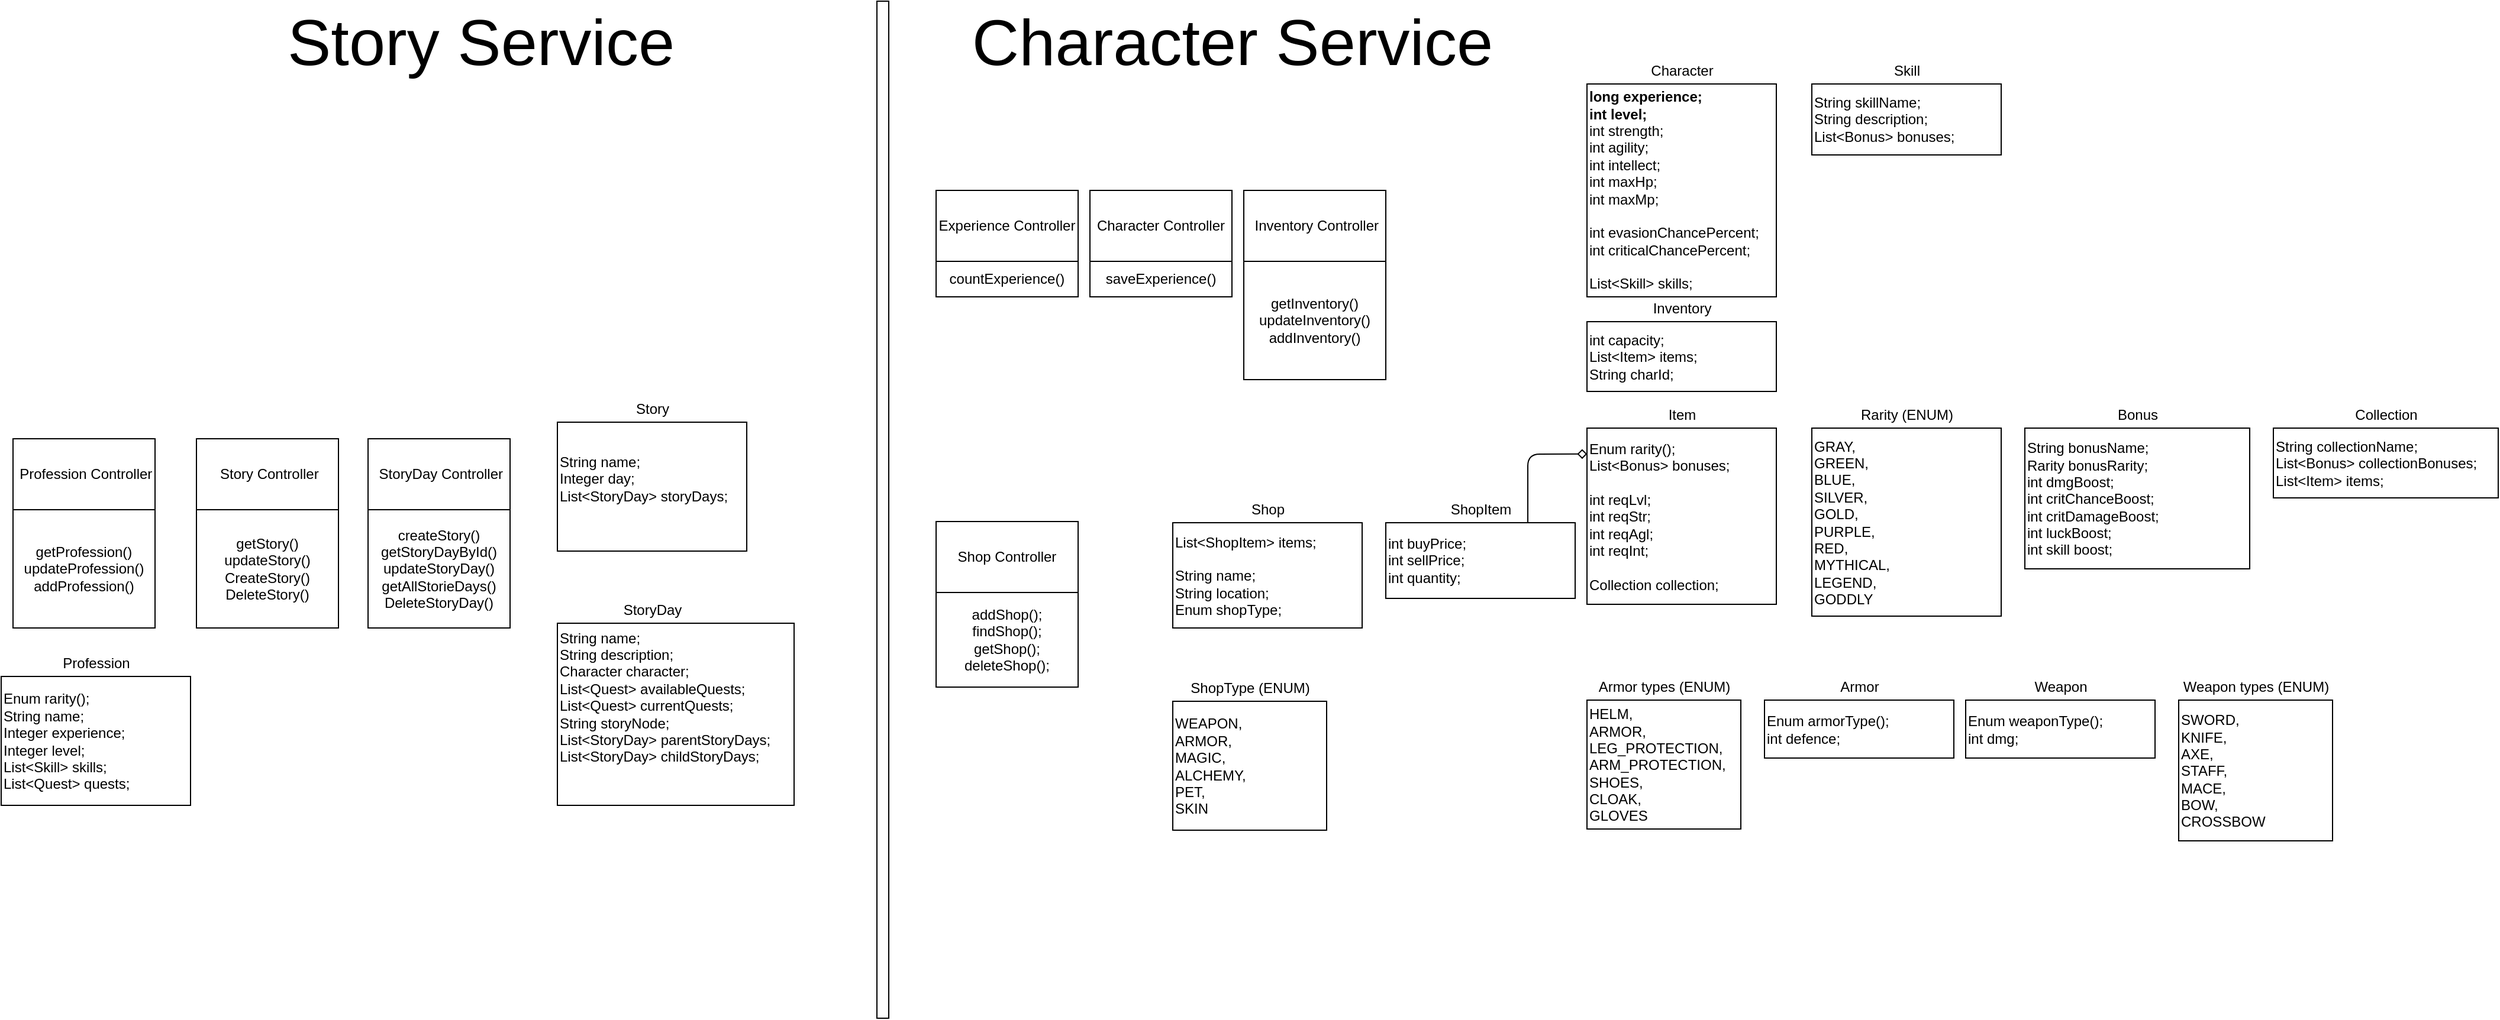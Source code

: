 <mxfile version="12.9.5" type="github">
  <diagram id="O-SDE2Yfm0KPrJIjMzby" name="Page-1">
    <mxGraphModel dx="1888" dy="575" grid="1" gridSize="10" guides="1" tooltips="1" connect="1" arrows="1" fold="1" page="1" pageScale="1" pageWidth="850" pageHeight="1100" math="0" shadow="0">
      <root>
        <mxCell id="0" />
        <mxCell id="1" parent="0" />
        <mxCell id="90OuRyl2dIqMDhaCZAeL-1" value="Experience Controller" style="rounded=0;whiteSpace=wrap;html=1;" parent="1" vertex="1">
          <mxGeometry x="80" y="180" width="120" height="60" as="geometry" />
        </mxCell>
        <mxCell id="90OuRyl2dIqMDhaCZAeL-2" value="Character Controller" style="rounded=0;whiteSpace=wrap;html=1;" parent="1" vertex="1">
          <mxGeometry x="210" y="180" width="120" height="60" as="geometry" />
        </mxCell>
        <mxCell id="90OuRyl2dIqMDhaCZAeL-3" value="countExperience()" style="rounded=0;whiteSpace=wrap;html=1;" parent="1" vertex="1">
          <mxGeometry x="80" y="240" width="120" height="30" as="geometry" />
        </mxCell>
        <mxCell id="90OuRyl2dIqMDhaCZAeL-5" value="saveExperience()" style="rounded=0;whiteSpace=wrap;html=1;" parent="1" vertex="1">
          <mxGeometry x="210" y="240" width="120" height="30" as="geometry" />
        </mxCell>
        <mxCell id="90OuRyl2dIqMDhaCZAeL-6" value="&lt;b&gt;long experience;&lt;br&gt;int level;&lt;/b&gt;&lt;br&gt;int strength;&lt;br&gt;int agility;&lt;br&gt;int intellect;&lt;br&gt;int maxHp;&lt;br&gt;int maxMp;&lt;br&gt;&lt;br&gt;int evasionChancePercent;&lt;br&gt;int criticalChancePercent;&lt;br&gt;&lt;br&gt;List&amp;lt;Skill&amp;gt; skills;" style="rounded=0;whiteSpace=wrap;html=1;align=left;" parent="1" vertex="1">
          <mxGeometry x="630" y="90" width="160" height="180" as="geometry" />
        </mxCell>
        <mxCell id="90OuRyl2dIqMDhaCZAeL-7" value="Character" style="text;html=1;align=center;verticalAlign=middle;resizable=0;points=[];autosize=1;" parent="1" vertex="1">
          <mxGeometry x="675" y="69" width="70" height="20" as="geometry" />
        </mxCell>
        <mxCell id="q5utwOKQCEjzr64VIf5K-1" value="&amp;nbsp;Inventory Controller" style="rounded=0;whiteSpace=wrap;html=1;" parent="1" vertex="1">
          <mxGeometry x="340" y="180" width="120" height="60" as="geometry" />
        </mxCell>
        <mxCell id="q5utwOKQCEjzr64VIf5K-2" value="getInventory()&lt;br&gt;updateInventory()&lt;br&gt;addInventory()" style="rounded=0;whiteSpace=wrap;html=1;" parent="1" vertex="1">
          <mxGeometry x="340" y="240" width="120" height="100" as="geometry" />
        </mxCell>
        <mxCell id="q5utwOKQCEjzr64VIf5K-3" value="int capacity;&lt;br&gt;List&amp;lt;Item&amp;gt; items;&lt;br&gt;String charId;" style="rounded=0;whiteSpace=wrap;html=1;align=left;" parent="1" vertex="1">
          <mxGeometry x="630" y="291" width="160" height="59" as="geometry" />
        </mxCell>
        <mxCell id="q5utwOKQCEjzr64VIf5K-4" value="Inventory" style="text;html=1;align=center;verticalAlign=middle;resizable=0;points=[];autosize=1;" parent="1" vertex="1">
          <mxGeometry x="675" y="270" width="70" height="20" as="geometry" />
        </mxCell>
        <mxCell id="q5utwOKQCEjzr64VIf5K-7" value="Enum rarity();&lt;br&gt;List&amp;lt;Bonus&amp;gt; bonuses;&lt;br&gt;&lt;br&gt;int reqLvl;&lt;br&gt;int reqStr;&lt;br&gt;int reqAgl;&lt;br&gt;int reqInt;&lt;br&gt;&lt;br&gt;Collection collection;" style="rounded=0;whiteSpace=wrap;html=1;align=left;" parent="1" vertex="1">
          <mxGeometry x="630" y="381" width="160" height="149" as="geometry" />
        </mxCell>
        <mxCell id="q5utwOKQCEjzr64VIf5K-8" value="Item" style="text;html=1;align=center;verticalAlign=middle;resizable=0;points=[];autosize=1;" parent="1" vertex="1">
          <mxGeometry x="690" y="360" width="40" height="20" as="geometry" />
        </mxCell>
        <mxCell id="q5utwOKQCEjzr64VIf5K-9" value="Enum armorType();&lt;br&gt;int defence;&lt;br&gt;" style="rounded=0;whiteSpace=wrap;html=1;align=left;" parent="1" vertex="1">
          <mxGeometry x="780" y="611" width="160" height="49" as="geometry" />
        </mxCell>
        <mxCell id="q5utwOKQCEjzr64VIf5K-10" value="Armor" style="text;html=1;align=center;verticalAlign=middle;resizable=0;points=[];autosize=1;" parent="1" vertex="1">
          <mxGeometry x="835" y="590" width="50" height="20" as="geometry" />
        </mxCell>
        <mxCell id="q5utwOKQCEjzr64VIf5K-11" value="Enum weaponType();&lt;br&gt;int dmg;" style="rounded=0;whiteSpace=wrap;html=1;align=left;" parent="1" vertex="1">
          <mxGeometry x="950" y="611" width="160" height="49" as="geometry" />
        </mxCell>
        <mxCell id="q5utwOKQCEjzr64VIf5K-12" value="Weapon" style="text;html=1;align=center;verticalAlign=middle;resizable=0;points=[];autosize=1;" parent="1" vertex="1">
          <mxGeometry x="1000" y="590" width="60" height="20" as="geometry" />
        </mxCell>
        <mxCell id="q5utwOKQCEjzr64VIf5K-13" value="HELM, &lt;br&gt;ARMOR, LEG_PROTECTION,&lt;br&gt;ARM_PROTECTION,&lt;br&gt;SHOES,&lt;br&gt;CLOAK,&lt;br&gt;GLOVES&lt;br&gt;" style="rounded=0;whiteSpace=wrap;html=1;align=left;" parent="1" vertex="1">
          <mxGeometry x="630" y="611" width="130" height="109" as="geometry" />
        </mxCell>
        <mxCell id="q5utwOKQCEjzr64VIf5K-14" value="Armor types (ENUM)" style="text;html=1;align=center;verticalAlign=middle;resizable=0;points=[];autosize=1;" parent="1" vertex="1">
          <mxGeometry x="630" y="590" width="130" height="20" as="geometry" />
        </mxCell>
        <mxCell id="q5utwOKQCEjzr64VIf5K-17" value="SWORD,&lt;br&gt;KNIFE,&lt;br&gt;AXE,&lt;br&gt;STAFF,&lt;br&gt;MACE,&lt;br&gt;BOW,&amp;nbsp;&lt;br&gt;CROSSBOW" style="rounded=0;whiteSpace=wrap;html=1;align=left;" parent="1" vertex="1">
          <mxGeometry x="1130" y="611" width="130" height="119" as="geometry" />
        </mxCell>
        <mxCell id="q5utwOKQCEjzr64VIf5K-18" value="Weapon types (ENUM)" style="text;html=1;align=center;verticalAlign=middle;resizable=0;points=[];autosize=1;" parent="1" vertex="1">
          <mxGeometry x="1125" y="590" width="140" height="20" as="geometry" />
        </mxCell>
        <mxCell id="q5utwOKQCEjzr64VIf5K-19" value="String collectionName;&lt;br&gt;List&amp;lt;Bonus&amp;gt; collectionBonuses;&lt;br&gt;List&amp;lt;Item&amp;gt; items;" style="rounded=0;whiteSpace=wrap;html=1;align=left;" parent="1" vertex="1">
          <mxGeometry x="1210" y="381" width="190" height="59" as="geometry" />
        </mxCell>
        <mxCell id="q5utwOKQCEjzr64VIf5K-20" value="Collection" style="text;html=1;align=center;verticalAlign=middle;resizable=0;points=[];autosize=1;" parent="1" vertex="1">
          <mxGeometry x="1270" y="360" width="70" height="20" as="geometry" />
        </mxCell>
        <mxCell id="q5utwOKQCEjzr64VIf5K-21" value="GRAY,&lt;br&gt;GREEN,&lt;br&gt;BLUE,&lt;br&gt;SILVER,&lt;br&gt;GOLD,&lt;br&gt;PURPLE,&lt;br&gt;RED,&lt;br&gt;MYTHICAL,&lt;br&gt;LEGEND,&lt;br&gt;GODDLY" style="rounded=0;whiteSpace=wrap;html=1;align=left;" parent="1" vertex="1">
          <mxGeometry x="820" y="381" width="160" height="159" as="geometry" />
        </mxCell>
        <mxCell id="q5utwOKQCEjzr64VIf5K-22" value="Rarity (ENUM)" style="text;html=1;align=center;verticalAlign=middle;resizable=0;points=[];autosize=1;" parent="1" vertex="1">
          <mxGeometry x="855" y="360" width="90" height="20" as="geometry" />
        </mxCell>
        <mxCell id="q5utwOKQCEjzr64VIf5K-23" value="String bonusName;&lt;br&gt;Rarity bonusRarity;&lt;br&gt;int dmgBoost;&lt;br&gt;int critChanceBoost;&lt;br&gt;int critDamageBoost;&lt;br&gt;int luckBoost;&lt;br&gt;int skill boost;&amp;nbsp;" style="rounded=0;whiteSpace=wrap;html=1;align=left;" parent="1" vertex="1">
          <mxGeometry x="1000" y="381" width="190" height="119" as="geometry" />
        </mxCell>
        <mxCell id="q5utwOKQCEjzr64VIf5K-24" value="Bonus" style="text;html=1;align=center;verticalAlign=middle;resizable=0;points=[];autosize=1;" parent="1" vertex="1">
          <mxGeometry x="1070" y="360" width="50" height="20" as="geometry" />
        </mxCell>
        <mxCell id="q5utwOKQCEjzr64VIf5K-25" value="String skillName;&lt;br&gt;String description;&lt;br&gt;List&amp;lt;Bonus&amp;gt; bonuses;" style="rounded=0;whiteSpace=wrap;html=1;align=left;" parent="1" vertex="1">
          <mxGeometry x="820" y="90" width="160" height="60" as="geometry" />
        </mxCell>
        <mxCell id="q5utwOKQCEjzr64VIf5K-26" value="Skill" style="text;html=1;align=center;verticalAlign=middle;resizable=0;points=[];autosize=1;" parent="1" vertex="1">
          <mxGeometry x="880" y="69" width="40" height="20" as="geometry" />
        </mxCell>
        <mxCell id="6CGBruiivTMrT4uVMw9e-1" value="&amp;nbsp;Profession Controller" style="rounded=0;whiteSpace=wrap;html=1;" parent="1" vertex="1">
          <mxGeometry x="-700" y="390" width="120" height="60" as="geometry" />
        </mxCell>
        <mxCell id="6CGBruiivTMrT4uVMw9e-2" value="getProfession()&lt;br&gt;updateProfession()&lt;br&gt;addProfession()" style="rounded=0;whiteSpace=wrap;html=1;" parent="1" vertex="1">
          <mxGeometry x="-700" y="450" width="120" height="100" as="geometry" />
        </mxCell>
        <mxCell id="6CGBruiivTMrT4uVMw9e-3" value="Enum rarity();&lt;br&gt;&lt;div&gt;String name; &lt;br&gt;&lt;/div&gt;&lt;div&gt;Integer experience;&lt;/div&gt;&lt;div&gt;Integer level;&lt;/div&gt;&lt;div&gt;List&amp;lt;Skill&amp;gt; skills;&lt;br&gt;&lt;/div&gt;List&amp;lt;Quest&amp;gt; quests;&amp;nbsp;" style="rounded=0;whiteSpace=wrap;html=1;align=left;" parent="1" vertex="1">
          <mxGeometry x="-710" y="591" width="160" height="109" as="geometry" />
        </mxCell>
        <mxCell id="6CGBruiivTMrT4uVMw9e-4" value="Profession" style="text;html=1;align=center;verticalAlign=middle;resizable=0;points=[];autosize=1;" parent="1" vertex="1">
          <mxGeometry x="-665" y="570" width="70" height="20" as="geometry" />
        </mxCell>
        <mxCell id="6CGBruiivTMrT4uVMw9e-8" value="&lt;font style=&quot;font-size: 55px&quot;&gt;Story Service&lt;/font&gt;" style="text;html=1;align=center;verticalAlign=middle;resizable=0;points=[];autosize=1;" parent="1" vertex="1">
          <mxGeometry x="-475" y="39" width="340" height="30" as="geometry" />
        </mxCell>
        <mxCell id="6CGBruiivTMrT4uVMw9e-9" value="" style="rounded=0;whiteSpace=wrap;html=1;" parent="1" vertex="1">
          <mxGeometry x="30" y="20" width="10" height="860" as="geometry" />
        </mxCell>
        <mxCell id="6CGBruiivTMrT4uVMw9e-10" value="&lt;font style=&quot;font-size: 55px&quot;&gt;Character Service&lt;/font&gt;" style="text;html=1;align=center;verticalAlign=middle;resizable=0;points=[];autosize=1;" parent="1" vertex="1">
          <mxGeometry x="100" y="39" width="460" height="30" as="geometry" />
        </mxCell>
        <mxCell id="6CGBruiivTMrT4uVMw9e-11" value="Shop Controller" style="rounded=0;whiteSpace=wrap;html=1;" parent="1" vertex="1">
          <mxGeometry x="80" y="460" width="120" height="60" as="geometry" />
        </mxCell>
        <mxCell id="6CGBruiivTMrT4uVMw9e-12" value="addShop();&lt;br&gt;findShop();&lt;br&gt;getShop();&lt;br&gt;deleteShop();" style="rounded=0;whiteSpace=wrap;html=1;" parent="1" vertex="1">
          <mxGeometry x="80" y="520" width="120" height="80" as="geometry" />
        </mxCell>
        <mxCell id="6CGBruiivTMrT4uVMw9e-13" value="List&amp;lt;ShopItem&amp;gt; items;&lt;br&gt;&lt;br&gt;String name;&lt;br&gt;String location;&lt;br&gt;Enum shopType;" style="rounded=0;whiteSpace=wrap;html=1;align=left;" parent="1" vertex="1">
          <mxGeometry x="280" y="461" width="160" height="89" as="geometry" />
        </mxCell>
        <mxCell id="6CGBruiivTMrT4uVMw9e-14" value="Shop" style="text;html=1;align=center;verticalAlign=middle;resizable=0;points=[];autosize=1;" parent="1" vertex="1">
          <mxGeometry x="340" y="440" width="40" height="20" as="geometry" />
        </mxCell>
        <mxCell id="6CGBruiivTMrT4uVMw9e-15" value="WEAPON,&lt;br&gt;ARMOR,&lt;br&gt;MAGIC,&amp;nbsp;&lt;br&gt;ALCHEMY,&lt;br&gt;PET,&lt;br&gt;SKIN" style="rounded=0;whiteSpace=wrap;html=1;align=left;" parent="1" vertex="1">
          <mxGeometry x="280" y="612" width="130" height="109" as="geometry" />
        </mxCell>
        <mxCell id="6CGBruiivTMrT4uVMw9e-16" value="ShopType (ENUM)" style="text;html=1;align=center;verticalAlign=middle;resizable=0;points=[];autosize=1;" parent="1" vertex="1">
          <mxGeometry x="285" y="591" width="120" height="20" as="geometry" />
        </mxCell>
        <mxCell id="6CGBruiivTMrT4uVMw9e-19" value="int buyPrice;&lt;br&gt;int sellPrice;&lt;br&gt;int quantity;" style="rounded=0;whiteSpace=wrap;html=1;align=left;" parent="1" vertex="1">
          <mxGeometry x="460" y="461" width="160" height="64" as="geometry" />
        </mxCell>
        <mxCell id="6CGBruiivTMrT4uVMw9e-20" value="ShopItem" style="text;html=1;align=center;verticalAlign=middle;resizable=0;points=[];autosize=1;" parent="1" vertex="1">
          <mxGeometry x="505" y="440" width="70" height="20" as="geometry" />
        </mxCell>
        <mxCell id="6CGBruiivTMrT4uVMw9e-21" value="" style="endArrow=diamond;html=1;exitX=0.75;exitY=0;exitDx=0;exitDy=0;entryX=0.001;entryY=0.147;entryDx=0;entryDy=0;entryPerimeter=0;endFill=0;" parent="1" source="6CGBruiivTMrT4uVMw9e-19" target="q5utwOKQCEjzr64VIf5K-7" edge="1">
          <mxGeometry width="50" height="50" relative="1" as="geometry">
            <mxPoint x="420" y="530" as="sourcePoint" />
            <mxPoint x="470" y="480" as="targetPoint" />
            <Array as="points">
              <mxPoint x="580" y="403" />
            </Array>
          </mxGeometry>
        </mxCell>
        <mxCell id="YS-HC_lw_nhmeFUCJO6V-1" value="&lt;div&gt;String name; &lt;br&gt;&lt;/div&gt;&lt;div&gt;Integer day; &lt;br&gt;&lt;/div&gt;&lt;div&gt;List&amp;lt;StoryDay&amp;gt; storyDays;&lt;/div&gt;&lt;div&gt; &lt;br&gt;&lt;/div&gt;" style="rounded=0;whiteSpace=wrap;html=1;align=left;" vertex="1" parent="1">
          <mxGeometry x="-240" y="376" width="160" height="109" as="geometry" />
        </mxCell>
        <mxCell id="YS-HC_lw_nhmeFUCJO6V-2" value="Story" style="text;html=1;align=center;verticalAlign=middle;resizable=0;points=[];autosize=1;" vertex="1" parent="1">
          <mxGeometry x="-180" y="355" width="40" height="20" as="geometry" />
        </mxCell>
        <mxCell id="YS-HC_lw_nhmeFUCJO6V-5" value="&lt;div&gt;String name; &lt;br&gt;&lt;/div&gt;&lt;div&gt;String description;&lt;/div&gt;&lt;div&gt;Character character;&lt;br&gt;&lt;/div&gt;&lt;div&gt;List&amp;lt;Quest&amp;gt; availableQuests;&lt;/div&gt;&lt;div&gt;List&amp;lt;Quest&amp;gt; currentQuests;&lt;/div&gt;&lt;div&gt;String storyNode;&lt;/div&gt;&lt;div&gt;List&amp;lt;StoryDay&amp;gt; parentStoryDays;&lt;/div&gt;&lt;div&gt;List&amp;lt;StoryDay&amp;gt; childStoryDays;&lt;/div&gt;&lt;div&gt;&lt;br&gt;&lt;/div&gt;&lt;div&gt;&lt;br&gt;&lt;/div&gt;" style="rounded=0;whiteSpace=wrap;html=1;align=left;" vertex="1" parent="1">
          <mxGeometry x="-240" y="546" width="200" height="154" as="geometry" />
        </mxCell>
        <mxCell id="YS-HC_lw_nhmeFUCJO6V-6" value="StoryDay" style="text;html=1;align=center;verticalAlign=middle;resizable=0;points=[];autosize=1;" vertex="1" parent="1">
          <mxGeometry x="-190" y="525" width="60" height="20" as="geometry" />
        </mxCell>
        <mxCell id="YS-HC_lw_nhmeFUCJO6V-7" value="&amp;nbsp;Story Controller" style="rounded=0;whiteSpace=wrap;html=1;" vertex="1" parent="1">
          <mxGeometry x="-545" y="390" width="120" height="60" as="geometry" />
        </mxCell>
        <mxCell id="YS-HC_lw_nhmeFUCJO6V-8" value="getStory()&lt;br&gt;updateStory()&lt;br&gt;&lt;div&gt;CreateStory()&lt;/div&gt;&lt;div&gt;DeleteStory()&lt;br&gt;&lt;/div&gt;" style="rounded=0;whiteSpace=wrap;html=1;" vertex="1" parent="1">
          <mxGeometry x="-545" y="450" width="120" height="100" as="geometry" />
        </mxCell>
        <mxCell id="YS-HC_lw_nhmeFUCJO6V-9" value="&amp;nbsp;StoryDay Controller" style="rounded=0;whiteSpace=wrap;html=1;" vertex="1" parent="1">
          <mxGeometry x="-400" y="390" width="120" height="60" as="geometry" />
        </mxCell>
        <mxCell id="YS-HC_lw_nhmeFUCJO6V-10" value="&lt;div&gt;createStory()&lt;/div&gt;&lt;div&gt;getStoryDayById()&lt;/div&gt;updateStoryDay()&lt;br&gt;&lt;div&gt;getAllStorieDays()&lt;/div&gt;&lt;div&gt;DeleteStoryDay()&lt;br&gt;&lt;/div&gt;" style="rounded=0;whiteSpace=wrap;html=1;" vertex="1" parent="1">
          <mxGeometry x="-400" y="450" width="120" height="100" as="geometry" />
        </mxCell>
      </root>
    </mxGraphModel>
  </diagram>
</mxfile>
